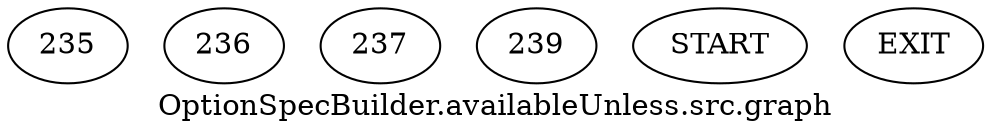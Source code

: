 /* --------------------------------------------------- */
/* Generated by Dr. Garbage Control Flow Graph Factory */
/* http://www.drgarbage.com                            */
/* Version: 4.5.0.201508311741                         */
/* Retrieved on: 2019-12-21 09:22:42.362               */
/* --------------------------------------------------- */
digraph "OptionSpecBuilder.availableUnless.src.graph" {
 graph [label="OptionSpecBuilder.availableUnless.src.graph"];
 2 [label="235" ]
 3 [label="236" ]
 4 [label="237" ]
 5 [label="239" ]
 6 [label="START" ]
 7 [label="EXIT" ]
 6  2
 2  3
 4  3
 3  4
 3  5
 5  7
}
